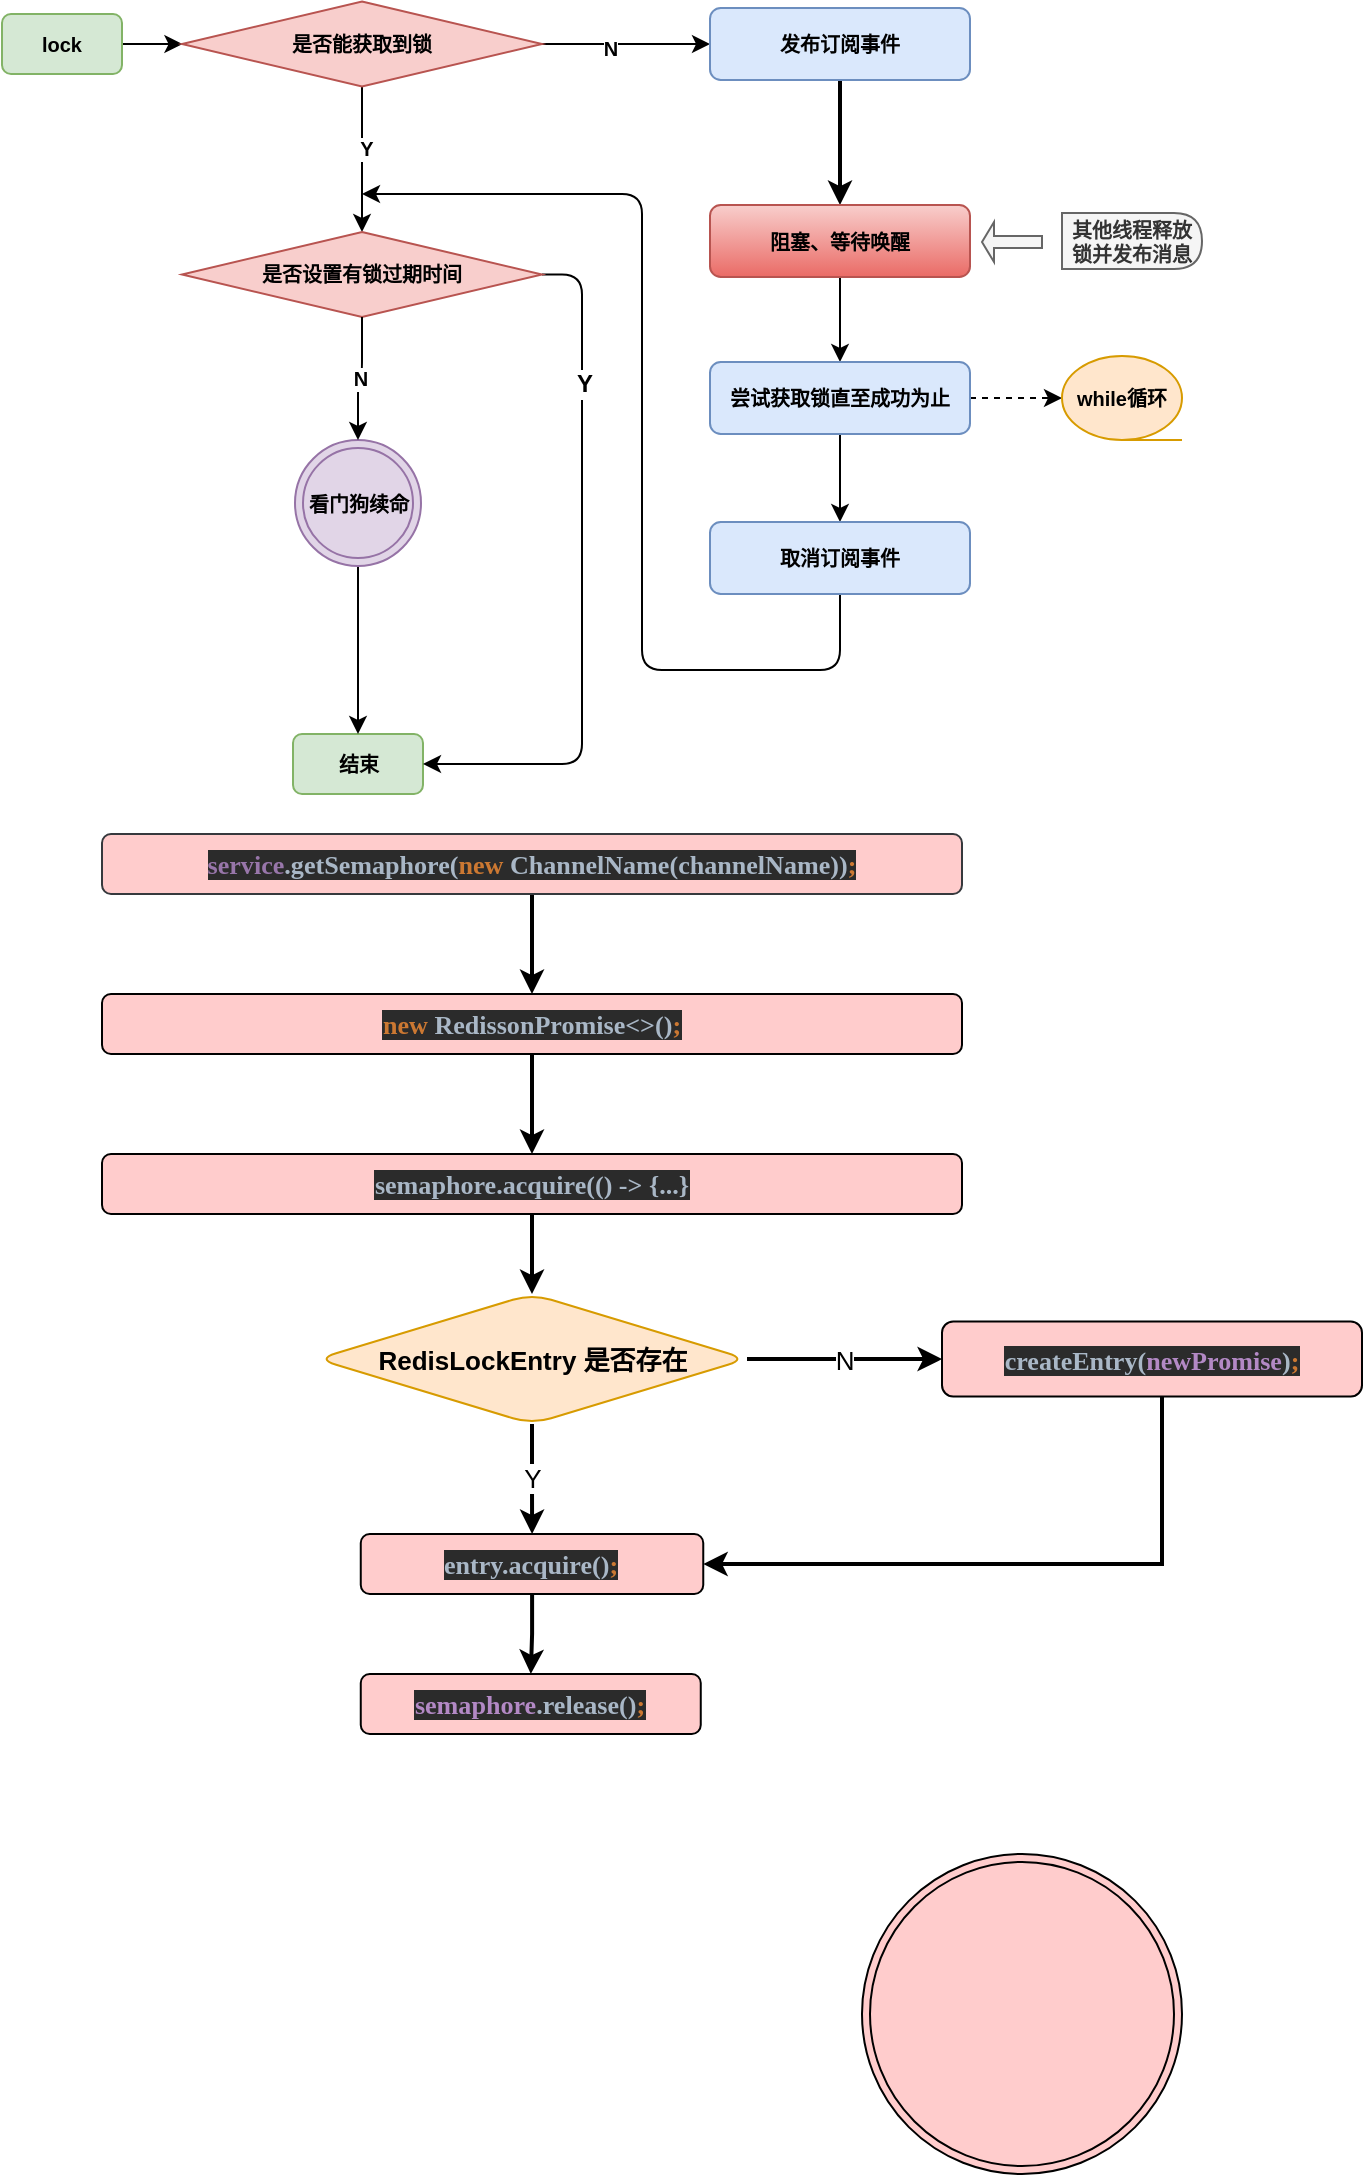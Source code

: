 <mxfile version="14.4.3" type="device"><diagram id="0T9vqvxR3yjASi-0GLcJ" name="第 1 页"><mxGraphModel dx="1422" dy="822" grid="1" gridSize="10" guides="1" tooltips="1" connect="1" arrows="1" fold="1" page="1" pageScale="1" pageWidth="827" pageHeight="1169" math="0" shadow="0"><root><mxCell id="0"/><mxCell id="1" parent="0"/><mxCell id="XTyhOvFM2-7D6f7vSAbx-2" style="edgeStyle=orthogonalEdgeStyle;curved=0;rounded=1;sketch=0;orthogonalLoop=1;jettySize=auto;html=1;fontStyle=1;fontSize=10;" parent="1" source="XTyhOvFM2-7D6f7vSAbx-1" target="XTyhOvFM2-7D6f7vSAbx-3" edge="1"><mxGeometry relative="1" as="geometry"><mxPoint x="160" y="55" as="targetPoint"/></mxGeometry></mxCell><mxCell id="XTyhOvFM2-7D6f7vSAbx-1" value="lock" style="rounded=1;whiteSpace=wrap;html=1;fillColor=#d5e8d4;strokeColor=#82b366;fontStyle=1;fontSize=10;" parent="1" vertex="1"><mxGeometry x="60" y="40" width="60" height="30" as="geometry"/></mxCell><mxCell id="XTyhOvFM2-7D6f7vSAbx-12" style="edgeStyle=orthogonalEdgeStyle;curved=0;rounded=1;sketch=0;orthogonalLoop=1;jettySize=auto;html=1;fontStyle=1;fontSize=10;" parent="1" source="XTyhOvFM2-7D6f7vSAbx-3" target="XTyhOvFM2-7D6f7vSAbx-13" edge="1"><mxGeometry relative="1" as="geometry"><mxPoint x="240" y="120" as="targetPoint"/></mxGeometry></mxCell><mxCell id="XTyhOvFM2-7D6f7vSAbx-17" value="Y" style="edgeLabel;html=1;align=center;verticalAlign=middle;resizable=0;points=[];fontStyle=1;fontSize=10;" parent="XTyhOvFM2-7D6f7vSAbx-12" vertex="1" connectable="0"><mxGeometry x="-0.172" y="2" relative="1" as="geometry"><mxPoint as="offset"/></mxGeometry></mxCell><mxCell id="XTyhOvFM2-7D6f7vSAbx-16" style="edgeStyle=orthogonalEdgeStyle;curved=0;rounded=1;sketch=0;orthogonalLoop=1;jettySize=auto;html=1;entryX=0;entryY=0.5;entryDx=0;entryDy=0;fontStyle=1;fontSize=10;" parent="1" source="XTyhOvFM2-7D6f7vSAbx-3" target="XTyhOvFM2-7D6f7vSAbx-7" edge="1"><mxGeometry relative="1" as="geometry"/></mxCell><mxCell id="XTyhOvFM2-7D6f7vSAbx-20" value="N" style="edgeLabel;html=1;align=center;verticalAlign=middle;resizable=0;points=[];fontStyle=1;fontSize=10;" parent="XTyhOvFM2-7D6f7vSAbx-16" vertex="1" connectable="0"><mxGeometry x="-0.191" y="-2" relative="1" as="geometry"><mxPoint as="offset"/></mxGeometry></mxCell><mxCell id="XTyhOvFM2-7D6f7vSAbx-3" value="是否能获取到锁" style="rhombus;whiteSpace=wrap;html=1;rounded=0;sketch=0;fillColor=#f8cecc;strokeColor=#b85450;fontStyle=1;fontSize=10;" parent="1" vertex="1"><mxGeometry x="150" y="33.75" width="180" height="42.5" as="geometry"/></mxCell><mxCell id="XTyhOvFM2-7D6f7vSAbx-5" value="结束" style="rounded=1;whiteSpace=wrap;html=1;sketch=0;fontStyle=1;fillColor=#d5e8d4;strokeColor=#82b366;fontSize=10;" parent="1" vertex="1"><mxGeometry x="205.5" y="400" width="65" height="30" as="geometry"/></mxCell><mxCell id="ju97JbJ4WlvAgmnONTM9-1" style="edgeStyle=orthogonalEdgeStyle;rounded=0;orthogonalLoop=1;jettySize=auto;html=1;strokeWidth=2;fontFamily=Helvetica;fontSize=13;fontStyle=1" parent="1" source="XTyhOvFM2-7D6f7vSAbx-7" target="XTyhOvFM2-7D6f7vSAbx-28" edge="1"><mxGeometry relative="1" as="geometry"/></mxCell><mxCell id="XTyhOvFM2-7D6f7vSAbx-7" value="发布订阅事件" style="rounded=1;whiteSpace=wrap;html=1;sketch=0;fillColor=#dae8fc;strokeColor=#6c8ebf;fontStyle=1;fontSize=10;" parent="1" vertex="1"><mxGeometry x="414" y="37" width="130" height="36" as="geometry"/></mxCell><mxCell id="XTyhOvFM2-7D6f7vSAbx-15" style="edgeStyle=orthogonalEdgeStyle;curved=0;rounded=1;sketch=0;orthogonalLoop=1;jettySize=auto;html=1;fontStyle=1;fontSize=10;" parent="1" source="XTyhOvFM2-7D6f7vSAbx-11" target="XTyhOvFM2-7D6f7vSAbx-5" edge="1"><mxGeometry relative="1" as="geometry"/></mxCell><mxCell id="XTyhOvFM2-7D6f7vSAbx-11" value="看门狗续命" style="ellipse;shape=doubleEllipse;whiteSpace=wrap;html=1;aspect=fixed;rounded=0;sketch=0;fillColor=#e1d5e7;strokeColor=#9673a6;direction=south;fontStyle=1;fontSize=10;" parent="1" vertex="1"><mxGeometry x="206.5" y="253" width="63" height="63" as="geometry"/></mxCell><mxCell id="XTyhOvFM2-7D6f7vSAbx-24" style="edgeStyle=orthogonalEdgeStyle;curved=0;rounded=1;sketch=0;orthogonalLoop=1;jettySize=auto;html=1;entryX=1;entryY=0.5;entryDx=0;entryDy=0;fontStyle=1;fontSize=10;" parent="1" source="XTyhOvFM2-7D6f7vSAbx-13" target="XTyhOvFM2-7D6f7vSAbx-5" edge="1"><mxGeometry relative="1" as="geometry"><Array as="points"><mxPoint x="350" y="170"/><mxPoint x="350" y="415"/></Array></mxGeometry></mxCell><mxCell id="PYKN43OXuewnUENmRg2j-1" value="Y" style="edgeLabel;html=1;align=center;verticalAlign=middle;resizable=0;points=[];fontSize=12;fontFamily=Helvetica;fontStyle=1" vertex="1" connectable="0" parent="XTyhOvFM2-7D6f7vSAbx-24"><mxGeometry x="-0.566" y="1" relative="1" as="geometry"><mxPoint as="offset"/></mxGeometry></mxCell><mxCell id="XTyhOvFM2-7D6f7vSAbx-13" value="是否设置有锁过期时间" style="rhombus;whiteSpace=wrap;html=1;rounded=0;sketch=0;fillColor=#f8cecc;strokeColor=#b85450;fontStyle=1;fontSize=10;" parent="1" vertex="1"><mxGeometry x="150" y="149" width="180" height="42.5" as="geometry"/></mxCell><mxCell id="XTyhOvFM2-7D6f7vSAbx-22" value="N" style="edgeStyle=orthogonalEdgeStyle;curved=0;rounded=1;sketch=0;orthogonalLoop=1;jettySize=auto;html=1;entryX=0;entryY=0.5;entryDx=0;entryDy=0;exitX=0.5;exitY=1;exitDx=0;exitDy=0;fontStyle=1;fontSize=10;" parent="1" source="XTyhOvFM2-7D6f7vSAbx-13" target="XTyhOvFM2-7D6f7vSAbx-11" edge="1"><mxGeometry relative="1" as="geometry"><mxPoint x="239.66" y="260" as="targetPoint"/><mxPoint x="250" y="200" as="sourcePoint"/></mxGeometry></mxCell><mxCell id="XTyhOvFM2-7D6f7vSAbx-35" style="edgeStyle=orthogonalEdgeStyle;curved=0;rounded=1;sketch=0;orthogonalLoop=1;jettySize=auto;html=1;fontStyle=1;fontSize=10;" parent="1" source="XTyhOvFM2-7D6f7vSAbx-28" target="XTyhOvFM2-7D6f7vSAbx-34" edge="1"><mxGeometry relative="1" as="geometry"/></mxCell><mxCell id="XTyhOvFM2-7D6f7vSAbx-28" value="阻塞、等待唤醒" style="rounded=1;whiteSpace=wrap;html=1;sketch=0;fillColor=#f8cecc;strokeColor=#b85450;fontStyle=1;fontSize=10;gradientColor=#ea6b66;" parent="1" vertex="1"><mxGeometry x="414" y="135.5" width="130" height="36" as="geometry"/></mxCell><mxCell id="XTyhOvFM2-7D6f7vSAbx-36" style="edgeStyle=orthogonalEdgeStyle;curved=0;rounded=1;sketch=0;orthogonalLoop=1;jettySize=auto;html=1;entryX=0.5;entryY=0;entryDx=0;entryDy=0;fontStyle=1;fontSize=10;" parent="1" source="XTyhOvFM2-7D6f7vSAbx-34" target="XTyhOvFM2-7D6f7vSAbx-37" edge="1"><mxGeometry relative="1" as="geometry"><mxPoint x="479" y="294.0" as="targetPoint"/></mxGeometry></mxCell><mxCell id="XTyhOvFM2-7D6f7vSAbx-39" style="edgeStyle=orthogonalEdgeStyle;curved=0;rounded=1;sketch=0;orthogonalLoop=1;jettySize=auto;html=1;fontStyle=1;entryX=0;entryY=0.5;entryDx=0;entryDy=0;fontSize=10;dashed=1;" parent="1" source="XTyhOvFM2-7D6f7vSAbx-34" target="XTyhOvFM2-7D6f7vSAbx-41" edge="1"><mxGeometry relative="1" as="geometry"><mxPoint x="600" y="232" as="targetPoint"/></mxGeometry></mxCell><mxCell id="XTyhOvFM2-7D6f7vSAbx-34" value="尝试获取锁直至成功为止" style="rounded=1;whiteSpace=wrap;html=1;sketch=0;fillColor=#dae8fc;strokeColor=#6c8ebf;fontStyle=1;fontSize=10;" parent="1" vertex="1"><mxGeometry x="414" y="214" width="130" height="36" as="geometry"/></mxCell><mxCell id="XTyhOvFM2-7D6f7vSAbx-49" style="edgeStyle=orthogonalEdgeStyle;curved=0;rounded=1;sketch=0;orthogonalLoop=1;jettySize=auto;html=1;fontSize=10;fontStyle=1" parent="1" source="XTyhOvFM2-7D6f7vSAbx-37" edge="1"><mxGeometry relative="1" as="geometry"><mxPoint x="240" y="130" as="targetPoint"/><Array as="points"><mxPoint x="380" y="368"/><mxPoint x="380" y="130"/></Array></mxGeometry></mxCell><mxCell id="XTyhOvFM2-7D6f7vSAbx-37" value="取消订阅事件" style="rounded=1;whiteSpace=wrap;html=1;sketch=0;fillColor=#dae8fc;strokeColor=#6c8ebf;fontStyle=1;fontSize=10;" parent="1" vertex="1"><mxGeometry x="414" y="294" width="130" height="36" as="geometry"/></mxCell><mxCell id="XTyhOvFM2-7D6f7vSAbx-41" value="while循环" style="shape=tapeData;whiteSpace=wrap;html=1;perimeter=ellipsePerimeter;rounded=0;sketch=0;fillColor=#ffe6cc;strokeColor=#d79b00;fontStyle=1;fontSize=10;" parent="1" vertex="1"><mxGeometry x="590" y="211" width="60" height="42" as="geometry"/></mxCell><mxCell id="XTyhOvFM2-7D6f7vSAbx-42" value="其他线程释放锁并发布消息" style="shape=delay;whiteSpace=wrap;html=1;rounded=0;sketch=0;fillColor=#f5f5f5;strokeColor=#666666;fontColor=#333333;fontStyle=1;fontSize=10;" parent="1" vertex="1"><mxGeometry x="590" y="139.5" width="70" height="28" as="geometry"/></mxCell><mxCell id="XTyhOvFM2-7D6f7vSAbx-43" value="" style="shape=singleArrow;direction=west;whiteSpace=wrap;html=1;rounded=0;sketch=0;fillColor=#f5f5f5;strokeColor=#666666;fontColor=#333333;fontStyle=1;fontSize=10;" parent="1" vertex="1"><mxGeometry x="550" y="144" width="30" height="20" as="geometry"/></mxCell><mxCell id="ju97JbJ4WlvAgmnONTM9-6" style="edgeStyle=orthogonalEdgeStyle;rounded=0;orthogonalLoop=1;jettySize=auto;html=1;strokeWidth=2;fontFamily=Helvetica;fontSize=13;entryX=0.5;entryY=0;entryDx=0;entryDy=0;fontStyle=1" parent="1" source="ju97JbJ4WlvAgmnONTM9-5" target="ju97JbJ4WlvAgmnONTM9-7" edge="1"><mxGeometry relative="1" as="geometry"><mxPoint x="325" y="550" as="targetPoint"/></mxGeometry></mxCell><mxCell id="ju97JbJ4WlvAgmnONTM9-5" value="&lt;pre style=&quot;background-color: #2b2b2b ; color: #a9b7c6 ; font-family: &amp;quot;consolas&amp;quot; ; font-size: 9.8pt&quot;&gt;&lt;span style=&quot;color: #9876aa&quot;&gt;service&lt;/span&gt;.getSemaphore(&lt;span style=&quot;color: #cc7832&quot;&gt;new &lt;/span&gt;ChannelName(channelName))&lt;span style=&quot;color: #cc7832&quot;&gt;;&lt;/span&gt;&lt;/pre&gt;" style="rounded=1;whiteSpace=wrap;html=1;shadow=0;glass=0;fillColor=#ffcccc;fontFamily=Helvetica;fontSize=13;fontStyle=1;strokeColor=#36393d;" parent="1" vertex="1"><mxGeometry x="110" y="450" width="430" height="30" as="geometry"/></mxCell><mxCell id="ju97JbJ4WlvAgmnONTM9-10" style="edgeStyle=orthogonalEdgeStyle;rounded=0;orthogonalLoop=1;jettySize=auto;html=1;strokeWidth=2;fontFamily=Helvetica;fontSize=13;fontStyle=1" parent="1" source="ju97JbJ4WlvAgmnONTM9-7" target="ju97JbJ4WlvAgmnONTM9-8" edge="1"><mxGeometry relative="1" as="geometry"/></mxCell><mxCell id="ju97JbJ4WlvAgmnONTM9-7" value="&lt;pre style=&quot;background-color: #2b2b2b ; color: #a9b7c6 ; font-family: &amp;quot;consolas&amp;quot; ; font-size: 9.8pt&quot;&gt;&lt;span style=&quot;color: #cc7832&quot;&gt;new &lt;/span&gt;RedissonPromise&amp;lt;&amp;gt;()&lt;span style=&quot;color: #cc7832&quot;&gt;;&lt;/span&gt;&lt;/pre&gt;" style="rounded=1;whiteSpace=wrap;html=1;shadow=0;glass=0;fillColor=#FFCCCC;fontFamily=Helvetica;fontSize=13;fontStyle=1" parent="1" vertex="1"><mxGeometry x="110" y="530" width="430" height="30" as="geometry"/></mxCell><mxCell id="ju97JbJ4WlvAgmnONTM9-13" value="" style="edgeStyle=orthogonalEdgeStyle;rounded=0;orthogonalLoop=1;jettySize=auto;html=1;strokeWidth=2;fontFamily=Helvetica;fontSize=13;fontStyle=1" parent="1" source="ju97JbJ4WlvAgmnONTM9-8" target="ju97JbJ4WlvAgmnONTM9-12" edge="1"><mxGeometry relative="1" as="geometry"/></mxCell><mxCell id="ju97JbJ4WlvAgmnONTM9-8" value="&lt;pre style=&quot;background-color: #2b2b2b ; color: #a9b7c6 ; font-family: &amp;quot;consolas&amp;quot; ; font-size: 9.8pt&quot;&gt;&lt;pre style=&quot;font-family: &amp;quot;consolas&amp;quot; ; font-size: 9.8pt&quot;&gt;semaphore.acquire(() -&amp;gt; {...}&lt;/pre&gt;&lt;/pre&gt;" style="rounded=1;whiteSpace=wrap;html=1;shadow=0;glass=0;fillColor=#FFCCCC;fontFamily=Helvetica;fontSize=13;fontStyle=1" parent="1" vertex="1"><mxGeometry x="110" y="610" width="430" height="30" as="geometry"/></mxCell><mxCell id="ju97JbJ4WlvAgmnONTM9-19" value="Y" style="edgeStyle=orthogonalEdgeStyle;rounded=0;orthogonalLoop=1;jettySize=auto;html=1;strokeWidth=2;fontFamily=Helvetica;fontSize=13;" parent="1" source="ju97JbJ4WlvAgmnONTM9-12" target="ju97JbJ4WlvAgmnONTM9-18" edge="1"><mxGeometry relative="1" as="geometry"/></mxCell><mxCell id="ju97JbJ4WlvAgmnONTM9-20" value="N" style="edgeStyle=orthogonalEdgeStyle;rounded=0;orthogonalLoop=1;jettySize=auto;html=1;strokeWidth=2;fontFamily=Helvetica;fontSize=13;" parent="1" source="ju97JbJ4WlvAgmnONTM9-12" target="ju97JbJ4WlvAgmnONTM9-14" edge="1"><mxGeometry relative="1" as="geometry"/></mxCell><mxCell id="ju97JbJ4WlvAgmnONTM9-12" value="RedisLockEntry 是否存在" style="rhombus;whiteSpace=wrap;html=1;rounded=1;shadow=0;fontSize=13;fillColor=#ffe6cc;glass=0;fontStyle=1;strokeColor=#d79b00;" parent="1" vertex="1"><mxGeometry x="217.5" y="680" width="215" height="65" as="geometry"/></mxCell><mxCell id="ju97JbJ4WlvAgmnONTM9-21" style="edgeStyle=orthogonalEdgeStyle;rounded=0;orthogonalLoop=1;jettySize=auto;html=1;entryX=1;entryY=0.5;entryDx=0;entryDy=0;strokeWidth=2;fontFamily=Helvetica;fontSize=13;" parent="1" source="ju97JbJ4WlvAgmnONTM9-14" target="ju97JbJ4WlvAgmnONTM9-18" edge="1"><mxGeometry relative="1" as="geometry"><Array as="points"><mxPoint x="640" y="815"/></Array></mxGeometry></mxCell><mxCell id="ju97JbJ4WlvAgmnONTM9-14" value="&lt;pre style=&quot;background-color: #2b2b2b ; color: #a9b7c6 ; font-family: &amp;#34;consolas&amp;#34; ; font-size: 9.8pt&quot;&gt;createEntry(&lt;span style=&quot;color: #b389c5&quot;&gt;newPromise&lt;/span&gt;)&lt;span style=&quot;color: #cc7832&quot;&gt;;&lt;/span&gt;&lt;/pre&gt;" style="whiteSpace=wrap;html=1;rounded=1;shadow=0;fontSize=13;fontStyle=1;fillColor=#FFCCCC;glass=0;" parent="1" vertex="1"><mxGeometry x="530" y="693.75" width="210" height="37.5" as="geometry"/></mxCell><mxCell id="ju97JbJ4WlvAgmnONTM9-23" value="" style="edgeStyle=orthogonalEdgeStyle;rounded=0;orthogonalLoop=1;jettySize=auto;html=1;strokeWidth=2;fontFamily=Helvetica;fontSize=13;" parent="1" source="ju97JbJ4WlvAgmnONTM9-18" target="ju97JbJ4WlvAgmnONTM9-22" edge="1"><mxGeometry relative="1" as="geometry"><mxPoint x="325" y="880" as="targetPoint"/></mxGeometry></mxCell><mxCell id="ju97JbJ4WlvAgmnONTM9-18" value="&lt;pre style=&quot;background-color: #2b2b2b ; color: #a9b7c6 ; font-family: &amp;#34;consolas&amp;#34; ; font-size: 9.8pt&quot;&gt;&lt;pre style=&quot;font-family: &amp;#34;consolas&amp;#34; ; font-size: 9.8pt&quot;&gt;entry.acquire()&lt;span style=&quot;color: #cc7832&quot;&gt;;&lt;/span&gt;&lt;/pre&gt;&lt;/pre&gt;" style="whiteSpace=wrap;html=1;rounded=1;shadow=0;fontSize=13;fontStyle=1;fillColor=#FFCCCC;glass=0;" parent="1" vertex="1"><mxGeometry x="239.38" y="800" width="171.25" height="30" as="geometry"/></mxCell><mxCell id="ju97JbJ4WlvAgmnONTM9-22" value="&lt;pre style=&quot;background-color: #2b2b2b ; color: #a9b7c6 ; font-family: &amp;#34;consolas&amp;#34; ; font-size: 9.8pt&quot;&gt;&lt;span style=&quot;color: #b389c5&quot;&gt;semaphore&lt;/span&gt;.release()&lt;span style=&quot;color: #cc7832&quot;&gt;;&lt;/span&gt;&lt;/pre&gt;" style="whiteSpace=wrap;html=1;rounded=1;shadow=0;fontSize=13;fontStyle=1;fillColor=#FFCCCC;glass=0;" parent="1" vertex="1"><mxGeometry x="239.38" y="870" width="170" height="30" as="geometry"/></mxCell><mxCell id="ju97JbJ4WlvAgmnONTM9-24" value="" style="ellipse;shape=doubleEllipse;whiteSpace=wrap;html=1;aspect=fixed;rounded=1;shadow=0;glass=0;fillColor=#FFCCCC;fontFamily=Helvetica;fontSize=13;" parent="1" vertex="1"><mxGeometry x="490" y="960" width="160" height="160" as="geometry"/></mxCell></root></mxGraphModel></diagram></mxfile>
